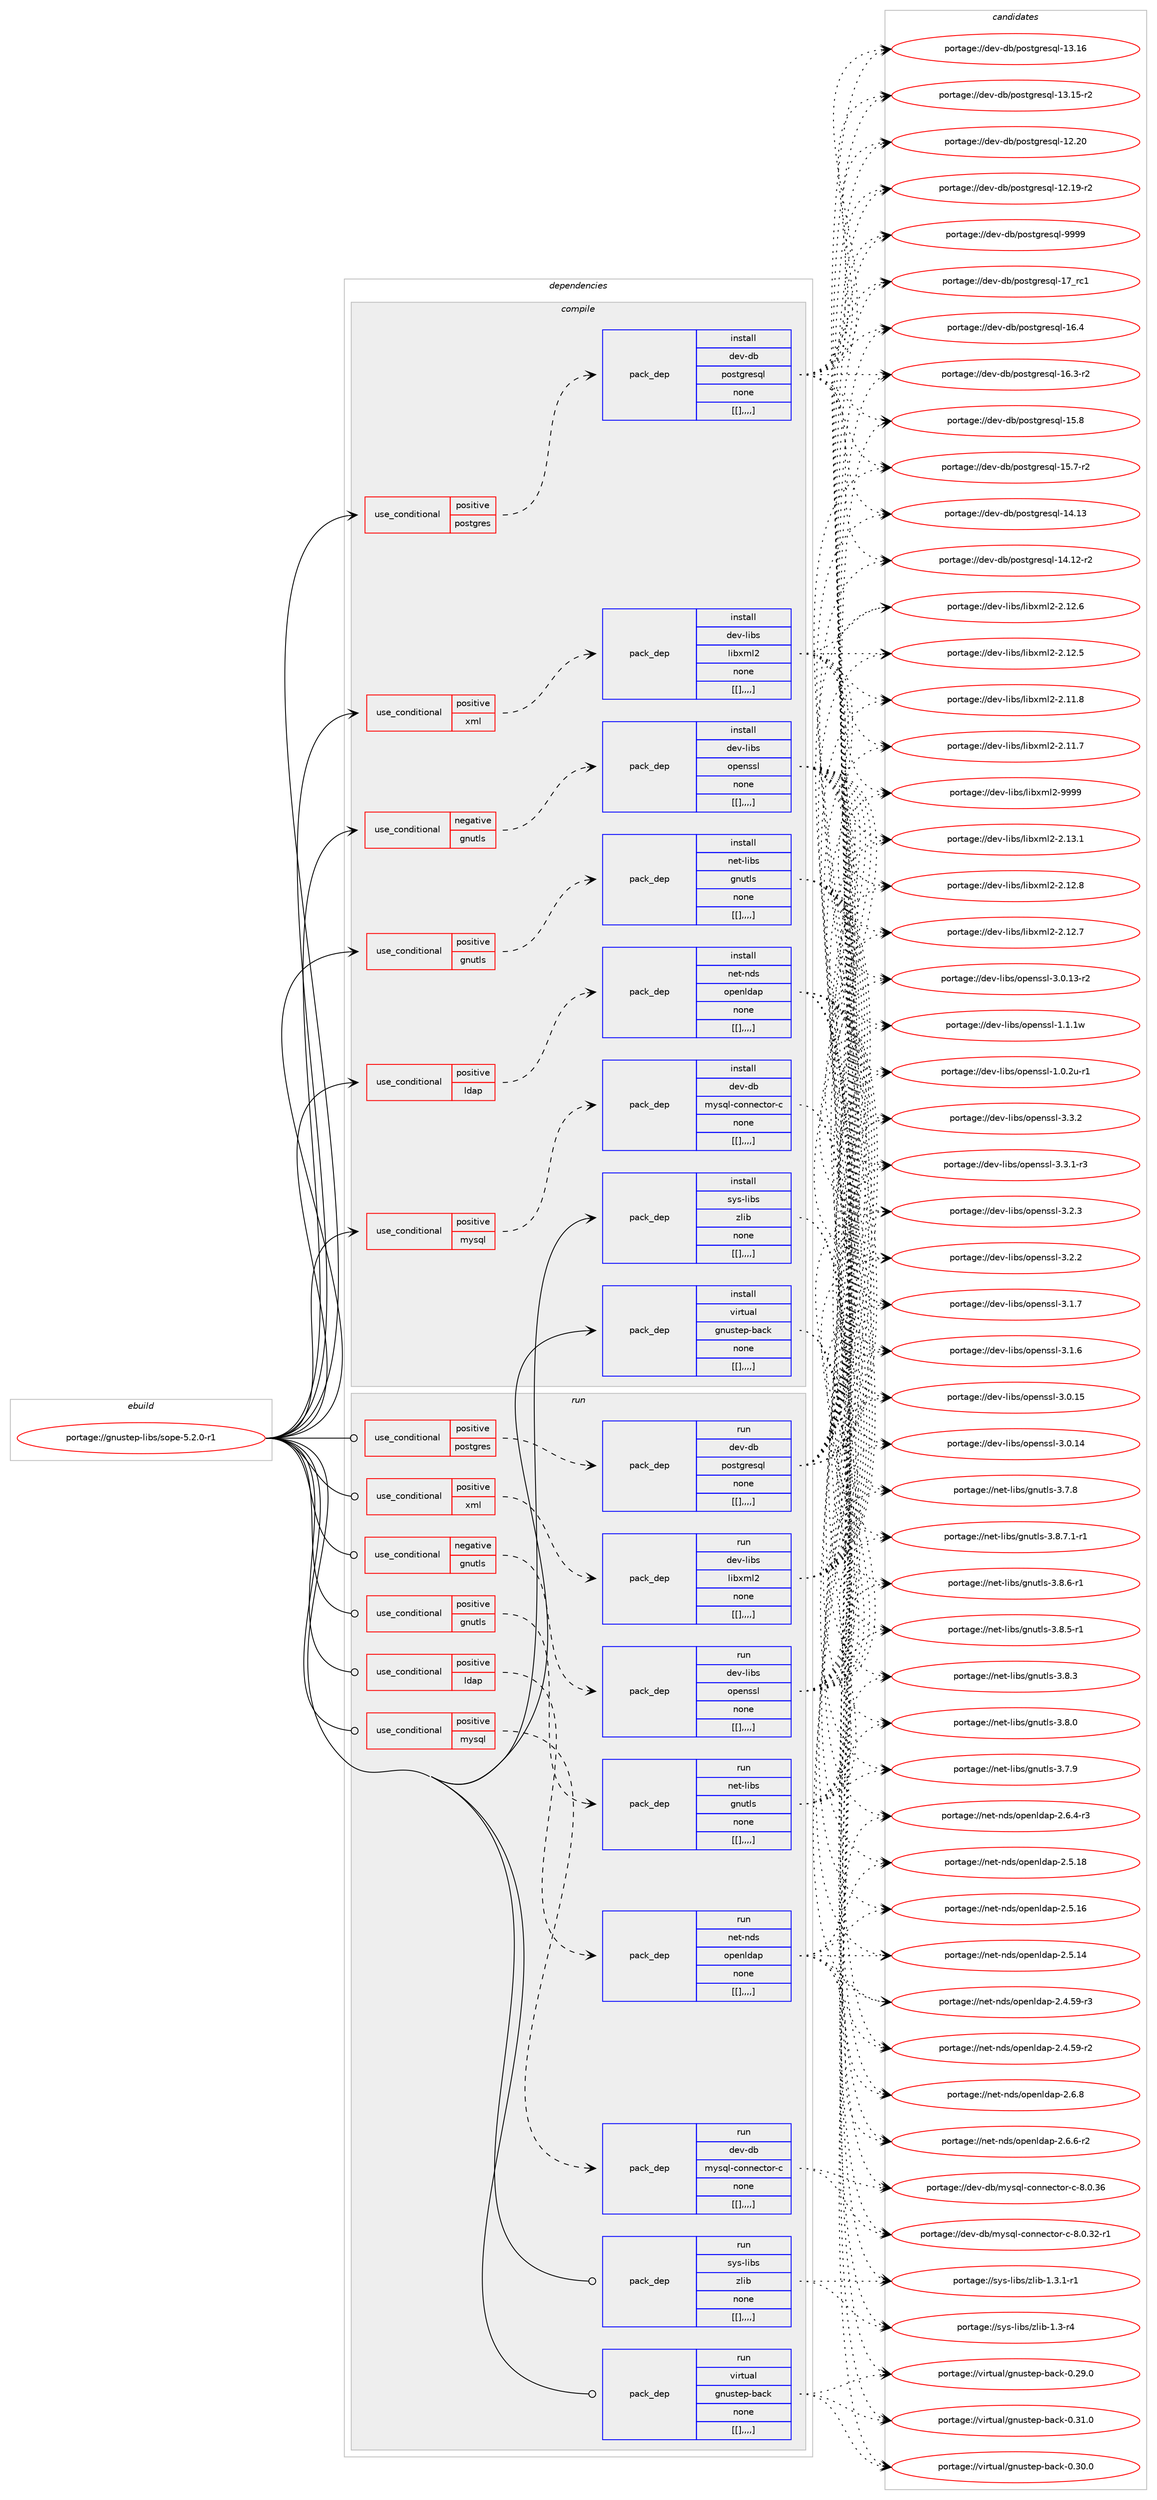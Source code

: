 digraph prolog {

# *************
# Graph options
# *************

newrank=true;
concentrate=true;
compound=true;
graph [rankdir=LR,fontname=Helvetica,fontsize=10,ranksep=1.5];#, ranksep=2.5, nodesep=0.2];
edge  [arrowhead=vee];
node  [fontname=Helvetica,fontsize=10];

# **********
# The ebuild
# **********

subgraph cluster_leftcol {
color=gray;
label=<<i>ebuild</i>>;
id [label="portage://gnustep-libs/sope-5.2.0-r1", color=red, width=4, href="../gnustep-libs/sope-5.2.0-r1.svg"];
}

# ****************
# The dependencies
# ****************

subgraph cluster_midcol {
color=gray;
label=<<i>dependencies</i>>;
subgraph cluster_compile {
fillcolor="#eeeeee";
style=filled;
label=<<i>compile</i>>;
subgraph cond68709 {
dependency247168 [label=<<TABLE BORDER="0" CELLBORDER="1" CELLSPACING="0" CELLPADDING="4"><TR><TD ROWSPAN="3" CELLPADDING="10">use_conditional</TD></TR><TR><TD>negative</TD></TR><TR><TD>gnutls</TD></TR></TABLE>>, shape=none, color=red];
subgraph pack176930 {
dependency247169 [label=<<TABLE BORDER="0" CELLBORDER="1" CELLSPACING="0" CELLPADDING="4" WIDTH="220"><TR><TD ROWSPAN="6" CELLPADDING="30">pack_dep</TD></TR><TR><TD WIDTH="110">install</TD></TR><TR><TD>dev-libs</TD></TR><TR><TD>openssl</TD></TR><TR><TD>none</TD></TR><TR><TD>[[],,,,]</TD></TR></TABLE>>, shape=none, color=blue];
}
dependency247168:e -> dependency247169:w [weight=20,style="dashed",arrowhead="vee"];
}
id:e -> dependency247168:w [weight=20,style="solid",arrowhead="vee"];
subgraph cond68710 {
dependency247170 [label=<<TABLE BORDER="0" CELLBORDER="1" CELLSPACING="0" CELLPADDING="4"><TR><TD ROWSPAN="3" CELLPADDING="10">use_conditional</TD></TR><TR><TD>positive</TD></TR><TR><TD>gnutls</TD></TR></TABLE>>, shape=none, color=red];
subgraph pack176931 {
dependency247171 [label=<<TABLE BORDER="0" CELLBORDER="1" CELLSPACING="0" CELLPADDING="4" WIDTH="220"><TR><TD ROWSPAN="6" CELLPADDING="30">pack_dep</TD></TR><TR><TD WIDTH="110">install</TD></TR><TR><TD>net-libs</TD></TR><TR><TD>gnutls</TD></TR><TR><TD>none</TD></TR><TR><TD>[[],,,,]</TD></TR></TABLE>>, shape=none, color=blue];
}
dependency247170:e -> dependency247171:w [weight=20,style="dashed",arrowhead="vee"];
}
id:e -> dependency247170:w [weight=20,style="solid",arrowhead="vee"];
subgraph cond68711 {
dependency247172 [label=<<TABLE BORDER="0" CELLBORDER="1" CELLSPACING="0" CELLPADDING="4"><TR><TD ROWSPAN="3" CELLPADDING="10">use_conditional</TD></TR><TR><TD>positive</TD></TR><TR><TD>ldap</TD></TR></TABLE>>, shape=none, color=red];
subgraph pack176932 {
dependency247173 [label=<<TABLE BORDER="0" CELLBORDER="1" CELLSPACING="0" CELLPADDING="4" WIDTH="220"><TR><TD ROWSPAN="6" CELLPADDING="30">pack_dep</TD></TR><TR><TD WIDTH="110">install</TD></TR><TR><TD>net-nds</TD></TR><TR><TD>openldap</TD></TR><TR><TD>none</TD></TR><TR><TD>[[],,,,]</TD></TR></TABLE>>, shape=none, color=blue];
}
dependency247172:e -> dependency247173:w [weight=20,style="dashed",arrowhead="vee"];
}
id:e -> dependency247172:w [weight=20,style="solid",arrowhead="vee"];
subgraph cond68712 {
dependency247174 [label=<<TABLE BORDER="0" CELLBORDER="1" CELLSPACING="0" CELLPADDING="4"><TR><TD ROWSPAN="3" CELLPADDING="10">use_conditional</TD></TR><TR><TD>positive</TD></TR><TR><TD>mysql</TD></TR></TABLE>>, shape=none, color=red];
subgraph pack176933 {
dependency247175 [label=<<TABLE BORDER="0" CELLBORDER="1" CELLSPACING="0" CELLPADDING="4" WIDTH="220"><TR><TD ROWSPAN="6" CELLPADDING="30">pack_dep</TD></TR><TR><TD WIDTH="110">install</TD></TR><TR><TD>dev-db</TD></TR><TR><TD>mysql-connector-c</TD></TR><TR><TD>none</TD></TR><TR><TD>[[],,,,]</TD></TR></TABLE>>, shape=none, color=blue];
}
dependency247174:e -> dependency247175:w [weight=20,style="dashed",arrowhead="vee"];
}
id:e -> dependency247174:w [weight=20,style="solid",arrowhead="vee"];
subgraph cond68713 {
dependency247176 [label=<<TABLE BORDER="0" CELLBORDER="1" CELLSPACING="0" CELLPADDING="4"><TR><TD ROWSPAN="3" CELLPADDING="10">use_conditional</TD></TR><TR><TD>positive</TD></TR><TR><TD>postgres</TD></TR></TABLE>>, shape=none, color=red];
subgraph pack176934 {
dependency247177 [label=<<TABLE BORDER="0" CELLBORDER="1" CELLSPACING="0" CELLPADDING="4" WIDTH="220"><TR><TD ROWSPAN="6" CELLPADDING="30">pack_dep</TD></TR><TR><TD WIDTH="110">install</TD></TR><TR><TD>dev-db</TD></TR><TR><TD>postgresql</TD></TR><TR><TD>none</TD></TR><TR><TD>[[],,,,]</TD></TR></TABLE>>, shape=none, color=blue];
}
dependency247176:e -> dependency247177:w [weight=20,style="dashed",arrowhead="vee"];
}
id:e -> dependency247176:w [weight=20,style="solid",arrowhead="vee"];
subgraph cond68714 {
dependency247178 [label=<<TABLE BORDER="0" CELLBORDER="1" CELLSPACING="0" CELLPADDING="4"><TR><TD ROWSPAN="3" CELLPADDING="10">use_conditional</TD></TR><TR><TD>positive</TD></TR><TR><TD>xml</TD></TR></TABLE>>, shape=none, color=red];
subgraph pack176935 {
dependency247179 [label=<<TABLE BORDER="0" CELLBORDER="1" CELLSPACING="0" CELLPADDING="4" WIDTH="220"><TR><TD ROWSPAN="6" CELLPADDING="30">pack_dep</TD></TR><TR><TD WIDTH="110">install</TD></TR><TR><TD>dev-libs</TD></TR><TR><TD>libxml2</TD></TR><TR><TD>none</TD></TR><TR><TD>[[],,,,]</TD></TR></TABLE>>, shape=none, color=blue];
}
dependency247178:e -> dependency247179:w [weight=20,style="dashed",arrowhead="vee"];
}
id:e -> dependency247178:w [weight=20,style="solid",arrowhead="vee"];
subgraph pack176936 {
dependency247180 [label=<<TABLE BORDER="0" CELLBORDER="1" CELLSPACING="0" CELLPADDING="4" WIDTH="220"><TR><TD ROWSPAN="6" CELLPADDING="30">pack_dep</TD></TR><TR><TD WIDTH="110">install</TD></TR><TR><TD>sys-libs</TD></TR><TR><TD>zlib</TD></TR><TR><TD>none</TD></TR><TR><TD>[[],,,,]</TD></TR></TABLE>>, shape=none, color=blue];
}
id:e -> dependency247180:w [weight=20,style="solid",arrowhead="vee"];
subgraph pack176937 {
dependency247181 [label=<<TABLE BORDER="0" CELLBORDER="1" CELLSPACING="0" CELLPADDING="4" WIDTH="220"><TR><TD ROWSPAN="6" CELLPADDING="30">pack_dep</TD></TR><TR><TD WIDTH="110">install</TD></TR><TR><TD>virtual</TD></TR><TR><TD>gnustep-back</TD></TR><TR><TD>none</TD></TR><TR><TD>[[],,,,]</TD></TR></TABLE>>, shape=none, color=blue];
}
id:e -> dependency247181:w [weight=20,style="solid",arrowhead="vee"];
}
subgraph cluster_compileandrun {
fillcolor="#eeeeee";
style=filled;
label=<<i>compile and run</i>>;
}
subgraph cluster_run {
fillcolor="#eeeeee";
style=filled;
label=<<i>run</i>>;
subgraph cond68715 {
dependency247182 [label=<<TABLE BORDER="0" CELLBORDER="1" CELLSPACING="0" CELLPADDING="4"><TR><TD ROWSPAN="3" CELLPADDING="10">use_conditional</TD></TR><TR><TD>negative</TD></TR><TR><TD>gnutls</TD></TR></TABLE>>, shape=none, color=red];
subgraph pack176938 {
dependency247183 [label=<<TABLE BORDER="0" CELLBORDER="1" CELLSPACING="0" CELLPADDING="4" WIDTH="220"><TR><TD ROWSPAN="6" CELLPADDING="30">pack_dep</TD></TR><TR><TD WIDTH="110">run</TD></TR><TR><TD>dev-libs</TD></TR><TR><TD>openssl</TD></TR><TR><TD>none</TD></TR><TR><TD>[[],,,,]</TD></TR></TABLE>>, shape=none, color=blue];
}
dependency247182:e -> dependency247183:w [weight=20,style="dashed",arrowhead="vee"];
}
id:e -> dependency247182:w [weight=20,style="solid",arrowhead="odot"];
subgraph cond68716 {
dependency247184 [label=<<TABLE BORDER="0" CELLBORDER="1" CELLSPACING="0" CELLPADDING="4"><TR><TD ROWSPAN="3" CELLPADDING="10">use_conditional</TD></TR><TR><TD>positive</TD></TR><TR><TD>gnutls</TD></TR></TABLE>>, shape=none, color=red];
subgraph pack176939 {
dependency247185 [label=<<TABLE BORDER="0" CELLBORDER="1" CELLSPACING="0" CELLPADDING="4" WIDTH="220"><TR><TD ROWSPAN="6" CELLPADDING="30">pack_dep</TD></TR><TR><TD WIDTH="110">run</TD></TR><TR><TD>net-libs</TD></TR><TR><TD>gnutls</TD></TR><TR><TD>none</TD></TR><TR><TD>[[],,,,]</TD></TR></TABLE>>, shape=none, color=blue];
}
dependency247184:e -> dependency247185:w [weight=20,style="dashed",arrowhead="vee"];
}
id:e -> dependency247184:w [weight=20,style="solid",arrowhead="odot"];
subgraph cond68717 {
dependency247186 [label=<<TABLE BORDER="0" CELLBORDER="1" CELLSPACING="0" CELLPADDING="4"><TR><TD ROWSPAN="3" CELLPADDING="10">use_conditional</TD></TR><TR><TD>positive</TD></TR><TR><TD>ldap</TD></TR></TABLE>>, shape=none, color=red];
subgraph pack176940 {
dependency247187 [label=<<TABLE BORDER="0" CELLBORDER="1" CELLSPACING="0" CELLPADDING="4" WIDTH="220"><TR><TD ROWSPAN="6" CELLPADDING="30">pack_dep</TD></TR><TR><TD WIDTH="110">run</TD></TR><TR><TD>net-nds</TD></TR><TR><TD>openldap</TD></TR><TR><TD>none</TD></TR><TR><TD>[[],,,,]</TD></TR></TABLE>>, shape=none, color=blue];
}
dependency247186:e -> dependency247187:w [weight=20,style="dashed",arrowhead="vee"];
}
id:e -> dependency247186:w [weight=20,style="solid",arrowhead="odot"];
subgraph cond68718 {
dependency247188 [label=<<TABLE BORDER="0" CELLBORDER="1" CELLSPACING="0" CELLPADDING="4"><TR><TD ROWSPAN="3" CELLPADDING="10">use_conditional</TD></TR><TR><TD>positive</TD></TR><TR><TD>mysql</TD></TR></TABLE>>, shape=none, color=red];
subgraph pack176941 {
dependency247189 [label=<<TABLE BORDER="0" CELLBORDER="1" CELLSPACING="0" CELLPADDING="4" WIDTH="220"><TR><TD ROWSPAN="6" CELLPADDING="30">pack_dep</TD></TR><TR><TD WIDTH="110">run</TD></TR><TR><TD>dev-db</TD></TR><TR><TD>mysql-connector-c</TD></TR><TR><TD>none</TD></TR><TR><TD>[[],,,,]</TD></TR></TABLE>>, shape=none, color=blue];
}
dependency247188:e -> dependency247189:w [weight=20,style="dashed",arrowhead="vee"];
}
id:e -> dependency247188:w [weight=20,style="solid",arrowhead="odot"];
subgraph cond68719 {
dependency247190 [label=<<TABLE BORDER="0" CELLBORDER="1" CELLSPACING="0" CELLPADDING="4"><TR><TD ROWSPAN="3" CELLPADDING="10">use_conditional</TD></TR><TR><TD>positive</TD></TR><TR><TD>postgres</TD></TR></TABLE>>, shape=none, color=red];
subgraph pack176942 {
dependency247191 [label=<<TABLE BORDER="0" CELLBORDER="1" CELLSPACING="0" CELLPADDING="4" WIDTH="220"><TR><TD ROWSPAN="6" CELLPADDING="30">pack_dep</TD></TR><TR><TD WIDTH="110">run</TD></TR><TR><TD>dev-db</TD></TR><TR><TD>postgresql</TD></TR><TR><TD>none</TD></TR><TR><TD>[[],,,,]</TD></TR></TABLE>>, shape=none, color=blue];
}
dependency247190:e -> dependency247191:w [weight=20,style="dashed",arrowhead="vee"];
}
id:e -> dependency247190:w [weight=20,style="solid",arrowhead="odot"];
subgraph cond68720 {
dependency247192 [label=<<TABLE BORDER="0" CELLBORDER="1" CELLSPACING="0" CELLPADDING="4"><TR><TD ROWSPAN="3" CELLPADDING="10">use_conditional</TD></TR><TR><TD>positive</TD></TR><TR><TD>xml</TD></TR></TABLE>>, shape=none, color=red];
subgraph pack176943 {
dependency247193 [label=<<TABLE BORDER="0" CELLBORDER="1" CELLSPACING="0" CELLPADDING="4" WIDTH="220"><TR><TD ROWSPAN="6" CELLPADDING="30">pack_dep</TD></TR><TR><TD WIDTH="110">run</TD></TR><TR><TD>dev-libs</TD></TR><TR><TD>libxml2</TD></TR><TR><TD>none</TD></TR><TR><TD>[[],,,,]</TD></TR></TABLE>>, shape=none, color=blue];
}
dependency247192:e -> dependency247193:w [weight=20,style="dashed",arrowhead="vee"];
}
id:e -> dependency247192:w [weight=20,style="solid",arrowhead="odot"];
subgraph pack176944 {
dependency247194 [label=<<TABLE BORDER="0" CELLBORDER="1" CELLSPACING="0" CELLPADDING="4" WIDTH="220"><TR><TD ROWSPAN="6" CELLPADDING="30">pack_dep</TD></TR><TR><TD WIDTH="110">run</TD></TR><TR><TD>sys-libs</TD></TR><TR><TD>zlib</TD></TR><TR><TD>none</TD></TR><TR><TD>[[],,,,]</TD></TR></TABLE>>, shape=none, color=blue];
}
id:e -> dependency247194:w [weight=20,style="solid",arrowhead="odot"];
subgraph pack176945 {
dependency247195 [label=<<TABLE BORDER="0" CELLBORDER="1" CELLSPACING="0" CELLPADDING="4" WIDTH="220"><TR><TD ROWSPAN="6" CELLPADDING="30">pack_dep</TD></TR><TR><TD WIDTH="110">run</TD></TR><TR><TD>virtual</TD></TR><TR><TD>gnustep-back</TD></TR><TR><TD>none</TD></TR><TR><TD>[[],,,,]</TD></TR></TABLE>>, shape=none, color=blue];
}
id:e -> dependency247195:w [weight=20,style="solid",arrowhead="odot"];
}
}

# **************
# The candidates
# **************

subgraph cluster_choices {
rank=same;
color=gray;
label=<<i>candidates</i>>;

subgraph choice176930 {
color=black;
nodesep=1;
choice100101118451081059811547111112101110115115108455146514650 [label="portage://dev-libs/openssl-3.3.2", color=red, width=4,href="../dev-libs/openssl-3.3.2.svg"];
choice1001011184510810598115471111121011101151151084551465146494511451 [label="portage://dev-libs/openssl-3.3.1-r3", color=red, width=4,href="../dev-libs/openssl-3.3.1-r3.svg"];
choice100101118451081059811547111112101110115115108455146504651 [label="portage://dev-libs/openssl-3.2.3", color=red, width=4,href="../dev-libs/openssl-3.2.3.svg"];
choice100101118451081059811547111112101110115115108455146504650 [label="portage://dev-libs/openssl-3.2.2", color=red, width=4,href="../dev-libs/openssl-3.2.2.svg"];
choice100101118451081059811547111112101110115115108455146494655 [label="portage://dev-libs/openssl-3.1.7", color=red, width=4,href="../dev-libs/openssl-3.1.7.svg"];
choice100101118451081059811547111112101110115115108455146494654 [label="portage://dev-libs/openssl-3.1.6", color=red, width=4,href="../dev-libs/openssl-3.1.6.svg"];
choice10010111845108105981154711111210111011511510845514648464953 [label="portage://dev-libs/openssl-3.0.15", color=red, width=4,href="../dev-libs/openssl-3.0.15.svg"];
choice10010111845108105981154711111210111011511510845514648464952 [label="portage://dev-libs/openssl-3.0.14", color=red, width=4,href="../dev-libs/openssl-3.0.14.svg"];
choice100101118451081059811547111112101110115115108455146484649514511450 [label="portage://dev-libs/openssl-3.0.13-r2", color=red, width=4,href="../dev-libs/openssl-3.0.13-r2.svg"];
choice100101118451081059811547111112101110115115108454946494649119 [label="portage://dev-libs/openssl-1.1.1w", color=red, width=4,href="../dev-libs/openssl-1.1.1w.svg"];
choice1001011184510810598115471111121011101151151084549464846501174511449 [label="portage://dev-libs/openssl-1.0.2u-r1", color=red, width=4,href="../dev-libs/openssl-1.0.2u-r1.svg"];
dependency247169:e -> choice100101118451081059811547111112101110115115108455146514650:w [style=dotted,weight="100"];
dependency247169:e -> choice1001011184510810598115471111121011101151151084551465146494511451:w [style=dotted,weight="100"];
dependency247169:e -> choice100101118451081059811547111112101110115115108455146504651:w [style=dotted,weight="100"];
dependency247169:e -> choice100101118451081059811547111112101110115115108455146504650:w [style=dotted,weight="100"];
dependency247169:e -> choice100101118451081059811547111112101110115115108455146494655:w [style=dotted,weight="100"];
dependency247169:e -> choice100101118451081059811547111112101110115115108455146494654:w [style=dotted,weight="100"];
dependency247169:e -> choice10010111845108105981154711111210111011511510845514648464953:w [style=dotted,weight="100"];
dependency247169:e -> choice10010111845108105981154711111210111011511510845514648464952:w [style=dotted,weight="100"];
dependency247169:e -> choice100101118451081059811547111112101110115115108455146484649514511450:w [style=dotted,weight="100"];
dependency247169:e -> choice100101118451081059811547111112101110115115108454946494649119:w [style=dotted,weight="100"];
dependency247169:e -> choice1001011184510810598115471111121011101151151084549464846501174511449:w [style=dotted,weight="100"];
}
subgraph choice176931 {
color=black;
nodesep=1;
choice11010111645108105981154710311011711610811545514656465546494511449 [label="portage://net-libs/gnutls-3.8.7.1-r1", color=red, width=4,href="../net-libs/gnutls-3.8.7.1-r1.svg"];
choice1101011164510810598115471031101171161081154551465646544511449 [label="portage://net-libs/gnutls-3.8.6-r1", color=red, width=4,href="../net-libs/gnutls-3.8.6-r1.svg"];
choice1101011164510810598115471031101171161081154551465646534511449 [label="portage://net-libs/gnutls-3.8.5-r1", color=red, width=4,href="../net-libs/gnutls-3.8.5-r1.svg"];
choice110101116451081059811547103110117116108115455146564651 [label="portage://net-libs/gnutls-3.8.3", color=red, width=4,href="../net-libs/gnutls-3.8.3.svg"];
choice110101116451081059811547103110117116108115455146564648 [label="portage://net-libs/gnutls-3.8.0", color=red, width=4,href="../net-libs/gnutls-3.8.0.svg"];
choice110101116451081059811547103110117116108115455146554657 [label="portage://net-libs/gnutls-3.7.9", color=red, width=4,href="../net-libs/gnutls-3.7.9.svg"];
choice110101116451081059811547103110117116108115455146554656 [label="portage://net-libs/gnutls-3.7.8", color=red, width=4,href="../net-libs/gnutls-3.7.8.svg"];
dependency247171:e -> choice11010111645108105981154710311011711610811545514656465546494511449:w [style=dotted,weight="100"];
dependency247171:e -> choice1101011164510810598115471031101171161081154551465646544511449:w [style=dotted,weight="100"];
dependency247171:e -> choice1101011164510810598115471031101171161081154551465646534511449:w [style=dotted,weight="100"];
dependency247171:e -> choice110101116451081059811547103110117116108115455146564651:w [style=dotted,weight="100"];
dependency247171:e -> choice110101116451081059811547103110117116108115455146564648:w [style=dotted,weight="100"];
dependency247171:e -> choice110101116451081059811547103110117116108115455146554657:w [style=dotted,weight="100"];
dependency247171:e -> choice110101116451081059811547103110117116108115455146554656:w [style=dotted,weight="100"];
}
subgraph choice176932 {
color=black;
nodesep=1;
choice110101116451101001154711111210111010810097112455046544656 [label="portage://net-nds/openldap-2.6.8", color=red, width=4,href="../net-nds/openldap-2.6.8.svg"];
choice1101011164511010011547111112101110108100971124550465446544511450 [label="portage://net-nds/openldap-2.6.6-r2", color=red, width=4,href="../net-nds/openldap-2.6.6-r2.svg"];
choice1101011164511010011547111112101110108100971124550465446524511451 [label="portage://net-nds/openldap-2.6.4-r3", color=red, width=4,href="../net-nds/openldap-2.6.4-r3.svg"];
choice11010111645110100115471111121011101081009711245504653464956 [label="portage://net-nds/openldap-2.5.18", color=red, width=4,href="../net-nds/openldap-2.5.18.svg"];
choice11010111645110100115471111121011101081009711245504653464954 [label="portage://net-nds/openldap-2.5.16", color=red, width=4,href="../net-nds/openldap-2.5.16.svg"];
choice11010111645110100115471111121011101081009711245504653464952 [label="portage://net-nds/openldap-2.5.14", color=red, width=4,href="../net-nds/openldap-2.5.14.svg"];
choice110101116451101001154711111210111010810097112455046524653574511451 [label="portage://net-nds/openldap-2.4.59-r3", color=red, width=4,href="../net-nds/openldap-2.4.59-r3.svg"];
choice110101116451101001154711111210111010810097112455046524653574511450 [label="portage://net-nds/openldap-2.4.59-r2", color=red, width=4,href="../net-nds/openldap-2.4.59-r2.svg"];
dependency247173:e -> choice110101116451101001154711111210111010810097112455046544656:w [style=dotted,weight="100"];
dependency247173:e -> choice1101011164511010011547111112101110108100971124550465446544511450:w [style=dotted,weight="100"];
dependency247173:e -> choice1101011164511010011547111112101110108100971124550465446524511451:w [style=dotted,weight="100"];
dependency247173:e -> choice11010111645110100115471111121011101081009711245504653464956:w [style=dotted,weight="100"];
dependency247173:e -> choice11010111645110100115471111121011101081009711245504653464954:w [style=dotted,weight="100"];
dependency247173:e -> choice11010111645110100115471111121011101081009711245504653464952:w [style=dotted,weight="100"];
dependency247173:e -> choice110101116451101001154711111210111010810097112455046524653574511451:w [style=dotted,weight="100"];
dependency247173:e -> choice110101116451101001154711111210111010810097112455046524653574511450:w [style=dotted,weight="100"];
}
subgraph choice176933 {
color=black;
nodesep=1;
choice100101118451009847109121115113108459911111011010199116111114459945564648465154 [label="portage://dev-db/mysql-connector-c-8.0.36", color=red, width=4,href="../dev-db/mysql-connector-c-8.0.36.svg"];
choice1001011184510098471091211151131084599111110110101991161111144599455646484651504511449 [label="portage://dev-db/mysql-connector-c-8.0.32-r1", color=red, width=4,href="../dev-db/mysql-connector-c-8.0.32-r1.svg"];
dependency247175:e -> choice100101118451009847109121115113108459911111011010199116111114459945564648465154:w [style=dotted,weight="100"];
dependency247175:e -> choice1001011184510098471091211151131084599111110110101991161111144599455646484651504511449:w [style=dotted,weight="100"];
}
subgraph choice176934 {
color=black;
nodesep=1;
choice1001011184510098471121111151161031141011151131084557575757 [label="portage://dev-db/postgresql-9999", color=red, width=4,href="../dev-db/postgresql-9999.svg"];
choice100101118451009847112111115116103114101115113108454955951149949 [label="portage://dev-db/postgresql-17_rc1", color=red, width=4,href="../dev-db/postgresql-17_rc1.svg"];
choice1001011184510098471121111151161031141011151131084549544652 [label="portage://dev-db/postgresql-16.4", color=red, width=4,href="../dev-db/postgresql-16.4.svg"];
choice10010111845100984711211111511610311410111511310845495446514511450 [label="portage://dev-db/postgresql-16.3-r2", color=red, width=4,href="../dev-db/postgresql-16.3-r2.svg"];
choice1001011184510098471121111151161031141011151131084549534656 [label="portage://dev-db/postgresql-15.8", color=red, width=4,href="../dev-db/postgresql-15.8.svg"];
choice10010111845100984711211111511610311410111511310845495346554511450 [label="portage://dev-db/postgresql-15.7-r2", color=red, width=4,href="../dev-db/postgresql-15.7-r2.svg"];
choice100101118451009847112111115116103114101115113108454952464951 [label="portage://dev-db/postgresql-14.13", color=red, width=4,href="../dev-db/postgresql-14.13.svg"];
choice1001011184510098471121111151161031141011151131084549524649504511450 [label="portage://dev-db/postgresql-14.12-r2", color=red, width=4,href="../dev-db/postgresql-14.12-r2.svg"];
choice100101118451009847112111115116103114101115113108454951464954 [label="portage://dev-db/postgresql-13.16", color=red, width=4,href="../dev-db/postgresql-13.16.svg"];
choice1001011184510098471121111151161031141011151131084549514649534511450 [label="portage://dev-db/postgresql-13.15-r2", color=red, width=4,href="../dev-db/postgresql-13.15-r2.svg"];
choice100101118451009847112111115116103114101115113108454950465048 [label="portage://dev-db/postgresql-12.20", color=red, width=4,href="../dev-db/postgresql-12.20.svg"];
choice1001011184510098471121111151161031141011151131084549504649574511450 [label="portage://dev-db/postgresql-12.19-r2", color=red, width=4,href="../dev-db/postgresql-12.19-r2.svg"];
dependency247177:e -> choice1001011184510098471121111151161031141011151131084557575757:w [style=dotted,weight="100"];
dependency247177:e -> choice100101118451009847112111115116103114101115113108454955951149949:w [style=dotted,weight="100"];
dependency247177:e -> choice1001011184510098471121111151161031141011151131084549544652:w [style=dotted,weight="100"];
dependency247177:e -> choice10010111845100984711211111511610311410111511310845495446514511450:w [style=dotted,weight="100"];
dependency247177:e -> choice1001011184510098471121111151161031141011151131084549534656:w [style=dotted,weight="100"];
dependency247177:e -> choice10010111845100984711211111511610311410111511310845495346554511450:w [style=dotted,weight="100"];
dependency247177:e -> choice100101118451009847112111115116103114101115113108454952464951:w [style=dotted,weight="100"];
dependency247177:e -> choice1001011184510098471121111151161031141011151131084549524649504511450:w [style=dotted,weight="100"];
dependency247177:e -> choice100101118451009847112111115116103114101115113108454951464954:w [style=dotted,weight="100"];
dependency247177:e -> choice1001011184510098471121111151161031141011151131084549514649534511450:w [style=dotted,weight="100"];
dependency247177:e -> choice100101118451009847112111115116103114101115113108454950465048:w [style=dotted,weight="100"];
dependency247177:e -> choice1001011184510098471121111151161031141011151131084549504649574511450:w [style=dotted,weight="100"];
}
subgraph choice176935 {
color=black;
nodesep=1;
choice10010111845108105981154710810598120109108504557575757 [label="portage://dev-libs/libxml2-9999", color=red, width=4,href="../dev-libs/libxml2-9999.svg"];
choice100101118451081059811547108105981201091085045504649514649 [label="portage://dev-libs/libxml2-2.13.1", color=red, width=4,href="../dev-libs/libxml2-2.13.1.svg"];
choice100101118451081059811547108105981201091085045504649504656 [label="portage://dev-libs/libxml2-2.12.8", color=red, width=4,href="../dev-libs/libxml2-2.12.8.svg"];
choice100101118451081059811547108105981201091085045504649504655 [label="portage://dev-libs/libxml2-2.12.7", color=red, width=4,href="../dev-libs/libxml2-2.12.7.svg"];
choice100101118451081059811547108105981201091085045504649504654 [label="portage://dev-libs/libxml2-2.12.6", color=red, width=4,href="../dev-libs/libxml2-2.12.6.svg"];
choice100101118451081059811547108105981201091085045504649504653 [label="portage://dev-libs/libxml2-2.12.5", color=red, width=4,href="../dev-libs/libxml2-2.12.5.svg"];
choice100101118451081059811547108105981201091085045504649494656 [label="portage://dev-libs/libxml2-2.11.8", color=red, width=4,href="../dev-libs/libxml2-2.11.8.svg"];
choice100101118451081059811547108105981201091085045504649494655 [label="portage://dev-libs/libxml2-2.11.7", color=red, width=4,href="../dev-libs/libxml2-2.11.7.svg"];
dependency247179:e -> choice10010111845108105981154710810598120109108504557575757:w [style=dotted,weight="100"];
dependency247179:e -> choice100101118451081059811547108105981201091085045504649514649:w [style=dotted,weight="100"];
dependency247179:e -> choice100101118451081059811547108105981201091085045504649504656:w [style=dotted,weight="100"];
dependency247179:e -> choice100101118451081059811547108105981201091085045504649504655:w [style=dotted,weight="100"];
dependency247179:e -> choice100101118451081059811547108105981201091085045504649504654:w [style=dotted,weight="100"];
dependency247179:e -> choice100101118451081059811547108105981201091085045504649504653:w [style=dotted,weight="100"];
dependency247179:e -> choice100101118451081059811547108105981201091085045504649494656:w [style=dotted,weight="100"];
dependency247179:e -> choice100101118451081059811547108105981201091085045504649494655:w [style=dotted,weight="100"];
}
subgraph choice176936 {
color=black;
nodesep=1;
choice115121115451081059811547122108105984549465146494511449 [label="portage://sys-libs/zlib-1.3.1-r1", color=red, width=4,href="../sys-libs/zlib-1.3.1-r1.svg"];
choice11512111545108105981154712210810598454946514511452 [label="portage://sys-libs/zlib-1.3-r4", color=red, width=4,href="../sys-libs/zlib-1.3-r4.svg"];
dependency247180:e -> choice115121115451081059811547122108105984549465146494511449:w [style=dotted,weight="100"];
dependency247180:e -> choice11512111545108105981154712210810598454946514511452:w [style=dotted,weight="100"];
}
subgraph choice176937 {
color=black;
nodesep=1;
choice11810511411611797108471031101171151161011124598979910745484651494648 [label="portage://virtual/gnustep-back-0.31.0", color=red, width=4,href="../virtual/gnustep-back-0.31.0.svg"];
choice11810511411611797108471031101171151161011124598979910745484651484648 [label="portage://virtual/gnustep-back-0.30.0", color=red, width=4,href="../virtual/gnustep-back-0.30.0.svg"];
choice11810511411611797108471031101171151161011124598979910745484650574648 [label="portage://virtual/gnustep-back-0.29.0", color=red, width=4,href="../virtual/gnustep-back-0.29.0.svg"];
dependency247181:e -> choice11810511411611797108471031101171151161011124598979910745484651494648:w [style=dotted,weight="100"];
dependency247181:e -> choice11810511411611797108471031101171151161011124598979910745484651484648:w [style=dotted,weight="100"];
dependency247181:e -> choice11810511411611797108471031101171151161011124598979910745484650574648:w [style=dotted,weight="100"];
}
subgraph choice176938 {
color=black;
nodesep=1;
choice100101118451081059811547111112101110115115108455146514650 [label="portage://dev-libs/openssl-3.3.2", color=red, width=4,href="../dev-libs/openssl-3.3.2.svg"];
choice1001011184510810598115471111121011101151151084551465146494511451 [label="portage://dev-libs/openssl-3.3.1-r3", color=red, width=4,href="../dev-libs/openssl-3.3.1-r3.svg"];
choice100101118451081059811547111112101110115115108455146504651 [label="portage://dev-libs/openssl-3.2.3", color=red, width=4,href="../dev-libs/openssl-3.2.3.svg"];
choice100101118451081059811547111112101110115115108455146504650 [label="portage://dev-libs/openssl-3.2.2", color=red, width=4,href="../dev-libs/openssl-3.2.2.svg"];
choice100101118451081059811547111112101110115115108455146494655 [label="portage://dev-libs/openssl-3.1.7", color=red, width=4,href="../dev-libs/openssl-3.1.7.svg"];
choice100101118451081059811547111112101110115115108455146494654 [label="portage://dev-libs/openssl-3.1.6", color=red, width=4,href="../dev-libs/openssl-3.1.6.svg"];
choice10010111845108105981154711111210111011511510845514648464953 [label="portage://dev-libs/openssl-3.0.15", color=red, width=4,href="../dev-libs/openssl-3.0.15.svg"];
choice10010111845108105981154711111210111011511510845514648464952 [label="portage://dev-libs/openssl-3.0.14", color=red, width=4,href="../dev-libs/openssl-3.0.14.svg"];
choice100101118451081059811547111112101110115115108455146484649514511450 [label="portage://dev-libs/openssl-3.0.13-r2", color=red, width=4,href="../dev-libs/openssl-3.0.13-r2.svg"];
choice100101118451081059811547111112101110115115108454946494649119 [label="portage://dev-libs/openssl-1.1.1w", color=red, width=4,href="../dev-libs/openssl-1.1.1w.svg"];
choice1001011184510810598115471111121011101151151084549464846501174511449 [label="portage://dev-libs/openssl-1.0.2u-r1", color=red, width=4,href="../dev-libs/openssl-1.0.2u-r1.svg"];
dependency247183:e -> choice100101118451081059811547111112101110115115108455146514650:w [style=dotted,weight="100"];
dependency247183:e -> choice1001011184510810598115471111121011101151151084551465146494511451:w [style=dotted,weight="100"];
dependency247183:e -> choice100101118451081059811547111112101110115115108455146504651:w [style=dotted,weight="100"];
dependency247183:e -> choice100101118451081059811547111112101110115115108455146504650:w [style=dotted,weight="100"];
dependency247183:e -> choice100101118451081059811547111112101110115115108455146494655:w [style=dotted,weight="100"];
dependency247183:e -> choice100101118451081059811547111112101110115115108455146494654:w [style=dotted,weight="100"];
dependency247183:e -> choice10010111845108105981154711111210111011511510845514648464953:w [style=dotted,weight="100"];
dependency247183:e -> choice10010111845108105981154711111210111011511510845514648464952:w [style=dotted,weight="100"];
dependency247183:e -> choice100101118451081059811547111112101110115115108455146484649514511450:w [style=dotted,weight="100"];
dependency247183:e -> choice100101118451081059811547111112101110115115108454946494649119:w [style=dotted,weight="100"];
dependency247183:e -> choice1001011184510810598115471111121011101151151084549464846501174511449:w [style=dotted,weight="100"];
}
subgraph choice176939 {
color=black;
nodesep=1;
choice11010111645108105981154710311011711610811545514656465546494511449 [label="portage://net-libs/gnutls-3.8.7.1-r1", color=red, width=4,href="../net-libs/gnutls-3.8.7.1-r1.svg"];
choice1101011164510810598115471031101171161081154551465646544511449 [label="portage://net-libs/gnutls-3.8.6-r1", color=red, width=4,href="../net-libs/gnutls-3.8.6-r1.svg"];
choice1101011164510810598115471031101171161081154551465646534511449 [label="portage://net-libs/gnutls-3.8.5-r1", color=red, width=4,href="../net-libs/gnutls-3.8.5-r1.svg"];
choice110101116451081059811547103110117116108115455146564651 [label="portage://net-libs/gnutls-3.8.3", color=red, width=4,href="../net-libs/gnutls-3.8.3.svg"];
choice110101116451081059811547103110117116108115455146564648 [label="portage://net-libs/gnutls-3.8.0", color=red, width=4,href="../net-libs/gnutls-3.8.0.svg"];
choice110101116451081059811547103110117116108115455146554657 [label="portage://net-libs/gnutls-3.7.9", color=red, width=4,href="../net-libs/gnutls-3.7.9.svg"];
choice110101116451081059811547103110117116108115455146554656 [label="portage://net-libs/gnutls-3.7.8", color=red, width=4,href="../net-libs/gnutls-3.7.8.svg"];
dependency247185:e -> choice11010111645108105981154710311011711610811545514656465546494511449:w [style=dotted,weight="100"];
dependency247185:e -> choice1101011164510810598115471031101171161081154551465646544511449:w [style=dotted,weight="100"];
dependency247185:e -> choice1101011164510810598115471031101171161081154551465646534511449:w [style=dotted,weight="100"];
dependency247185:e -> choice110101116451081059811547103110117116108115455146564651:w [style=dotted,weight="100"];
dependency247185:e -> choice110101116451081059811547103110117116108115455146564648:w [style=dotted,weight="100"];
dependency247185:e -> choice110101116451081059811547103110117116108115455146554657:w [style=dotted,weight="100"];
dependency247185:e -> choice110101116451081059811547103110117116108115455146554656:w [style=dotted,weight="100"];
}
subgraph choice176940 {
color=black;
nodesep=1;
choice110101116451101001154711111210111010810097112455046544656 [label="portage://net-nds/openldap-2.6.8", color=red, width=4,href="../net-nds/openldap-2.6.8.svg"];
choice1101011164511010011547111112101110108100971124550465446544511450 [label="portage://net-nds/openldap-2.6.6-r2", color=red, width=4,href="../net-nds/openldap-2.6.6-r2.svg"];
choice1101011164511010011547111112101110108100971124550465446524511451 [label="portage://net-nds/openldap-2.6.4-r3", color=red, width=4,href="../net-nds/openldap-2.6.4-r3.svg"];
choice11010111645110100115471111121011101081009711245504653464956 [label="portage://net-nds/openldap-2.5.18", color=red, width=4,href="../net-nds/openldap-2.5.18.svg"];
choice11010111645110100115471111121011101081009711245504653464954 [label="portage://net-nds/openldap-2.5.16", color=red, width=4,href="../net-nds/openldap-2.5.16.svg"];
choice11010111645110100115471111121011101081009711245504653464952 [label="portage://net-nds/openldap-2.5.14", color=red, width=4,href="../net-nds/openldap-2.5.14.svg"];
choice110101116451101001154711111210111010810097112455046524653574511451 [label="portage://net-nds/openldap-2.4.59-r3", color=red, width=4,href="../net-nds/openldap-2.4.59-r3.svg"];
choice110101116451101001154711111210111010810097112455046524653574511450 [label="portage://net-nds/openldap-2.4.59-r2", color=red, width=4,href="../net-nds/openldap-2.4.59-r2.svg"];
dependency247187:e -> choice110101116451101001154711111210111010810097112455046544656:w [style=dotted,weight="100"];
dependency247187:e -> choice1101011164511010011547111112101110108100971124550465446544511450:w [style=dotted,weight="100"];
dependency247187:e -> choice1101011164511010011547111112101110108100971124550465446524511451:w [style=dotted,weight="100"];
dependency247187:e -> choice11010111645110100115471111121011101081009711245504653464956:w [style=dotted,weight="100"];
dependency247187:e -> choice11010111645110100115471111121011101081009711245504653464954:w [style=dotted,weight="100"];
dependency247187:e -> choice11010111645110100115471111121011101081009711245504653464952:w [style=dotted,weight="100"];
dependency247187:e -> choice110101116451101001154711111210111010810097112455046524653574511451:w [style=dotted,weight="100"];
dependency247187:e -> choice110101116451101001154711111210111010810097112455046524653574511450:w [style=dotted,weight="100"];
}
subgraph choice176941 {
color=black;
nodesep=1;
choice100101118451009847109121115113108459911111011010199116111114459945564648465154 [label="portage://dev-db/mysql-connector-c-8.0.36", color=red, width=4,href="../dev-db/mysql-connector-c-8.0.36.svg"];
choice1001011184510098471091211151131084599111110110101991161111144599455646484651504511449 [label="portage://dev-db/mysql-connector-c-8.0.32-r1", color=red, width=4,href="../dev-db/mysql-connector-c-8.0.32-r1.svg"];
dependency247189:e -> choice100101118451009847109121115113108459911111011010199116111114459945564648465154:w [style=dotted,weight="100"];
dependency247189:e -> choice1001011184510098471091211151131084599111110110101991161111144599455646484651504511449:w [style=dotted,weight="100"];
}
subgraph choice176942 {
color=black;
nodesep=1;
choice1001011184510098471121111151161031141011151131084557575757 [label="portage://dev-db/postgresql-9999", color=red, width=4,href="../dev-db/postgresql-9999.svg"];
choice100101118451009847112111115116103114101115113108454955951149949 [label="portage://dev-db/postgresql-17_rc1", color=red, width=4,href="../dev-db/postgresql-17_rc1.svg"];
choice1001011184510098471121111151161031141011151131084549544652 [label="portage://dev-db/postgresql-16.4", color=red, width=4,href="../dev-db/postgresql-16.4.svg"];
choice10010111845100984711211111511610311410111511310845495446514511450 [label="portage://dev-db/postgresql-16.3-r2", color=red, width=4,href="../dev-db/postgresql-16.3-r2.svg"];
choice1001011184510098471121111151161031141011151131084549534656 [label="portage://dev-db/postgresql-15.8", color=red, width=4,href="../dev-db/postgresql-15.8.svg"];
choice10010111845100984711211111511610311410111511310845495346554511450 [label="portage://dev-db/postgresql-15.7-r2", color=red, width=4,href="../dev-db/postgresql-15.7-r2.svg"];
choice100101118451009847112111115116103114101115113108454952464951 [label="portage://dev-db/postgresql-14.13", color=red, width=4,href="../dev-db/postgresql-14.13.svg"];
choice1001011184510098471121111151161031141011151131084549524649504511450 [label="portage://dev-db/postgresql-14.12-r2", color=red, width=4,href="../dev-db/postgresql-14.12-r2.svg"];
choice100101118451009847112111115116103114101115113108454951464954 [label="portage://dev-db/postgresql-13.16", color=red, width=4,href="../dev-db/postgresql-13.16.svg"];
choice1001011184510098471121111151161031141011151131084549514649534511450 [label="portage://dev-db/postgresql-13.15-r2", color=red, width=4,href="../dev-db/postgresql-13.15-r2.svg"];
choice100101118451009847112111115116103114101115113108454950465048 [label="portage://dev-db/postgresql-12.20", color=red, width=4,href="../dev-db/postgresql-12.20.svg"];
choice1001011184510098471121111151161031141011151131084549504649574511450 [label="portage://dev-db/postgresql-12.19-r2", color=red, width=4,href="../dev-db/postgresql-12.19-r2.svg"];
dependency247191:e -> choice1001011184510098471121111151161031141011151131084557575757:w [style=dotted,weight="100"];
dependency247191:e -> choice100101118451009847112111115116103114101115113108454955951149949:w [style=dotted,weight="100"];
dependency247191:e -> choice1001011184510098471121111151161031141011151131084549544652:w [style=dotted,weight="100"];
dependency247191:e -> choice10010111845100984711211111511610311410111511310845495446514511450:w [style=dotted,weight="100"];
dependency247191:e -> choice1001011184510098471121111151161031141011151131084549534656:w [style=dotted,weight="100"];
dependency247191:e -> choice10010111845100984711211111511610311410111511310845495346554511450:w [style=dotted,weight="100"];
dependency247191:e -> choice100101118451009847112111115116103114101115113108454952464951:w [style=dotted,weight="100"];
dependency247191:e -> choice1001011184510098471121111151161031141011151131084549524649504511450:w [style=dotted,weight="100"];
dependency247191:e -> choice100101118451009847112111115116103114101115113108454951464954:w [style=dotted,weight="100"];
dependency247191:e -> choice1001011184510098471121111151161031141011151131084549514649534511450:w [style=dotted,weight="100"];
dependency247191:e -> choice100101118451009847112111115116103114101115113108454950465048:w [style=dotted,weight="100"];
dependency247191:e -> choice1001011184510098471121111151161031141011151131084549504649574511450:w [style=dotted,weight="100"];
}
subgraph choice176943 {
color=black;
nodesep=1;
choice10010111845108105981154710810598120109108504557575757 [label="portage://dev-libs/libxml2-9999", color=red, width=4,href="../dev-libs/libxml2-9999.svg"];
choice100101118451081059811547108105981201091085045504649514649 [label="portage://dev-libs/libxml2-2.13.1", color=red, width=4,href="../dev-libs/libxml2-2.13.1.svg"];
choice100101118451081059811547108105981201091085045504649504656 [label="portage://dev-libs/libxml2-2.12.8", color=red, width=4,href="../dev-libs/libxml2-2.12.8.svg"];
choice100101118451081059811547108105981201091085045504649504655 [label="portage://dev-libs/libxml2-2.12.7", color=red, width=4,href="../dev-libs/libxml2-2.12.7.svg"];
choice100101118451081059811547108105981201091085045504649504654 [label="portage://dev-libs/libxml2-2.12.6", color=red, width=4,href="../dev-libs/libxml2-2.12.6.svg"];
choice100101118451081059811547108105981201091085045504649504653 [label="portage://dev-libs/libxml2-2.12.5", color=red, width=4,href="../dev-libs/libxml2-2.12.5.svg"];
choice100101118451081059811547108105981201091085045504649494656 [label="portage://dev-libs/libxml2-2.11.8", color=red, width=4,href="../dev-libs/libxml2-2.11.8.svg"];
choice100101118451081059811547108105981201091085045504649494655 [label="portage://dev-libs/libxml2-2.11.7", color=red, width=4,href="../dev-libs/libxml2-2.11.7.svg"];
dependency247193:e -> choice10010111845108105981154710810598120109108504557575757:w [style=dotted,weight="100"];
dependency247193:e -> choice100101118451081059811547108105981201091085045504649514649:w [style=dotted,weight="100"];
dependency247193:e -> choice100101118451081059811547108105981201091085045504649504656:w [style=dotted,weight="100"];
dependency247193:e -> choice100101118451081059811547108105981201091085045504649504655:w [style=dotted,weight="100"];
dependency247193:e -> choice100101118451081059811547108105981201091085045504649504654:w [style=dotted,weight="100"];
dependency247193:e -> choice100101118451081059811547108105981201091085045504649504653:w [style=dotted,weight="100"];
dependency247193:e -> choice100101118451081059811547108105981201091085045504649494656:w [style=dotted,weight="100"];
dependency247193:e -> choice100101118451081059811547108105981201091085045504649494655:w [style=dotted,weight="100"];
}
subgraph choice176944 {
color=black;
nodesep=1;
choice115121115451081059811547122108105984549465146494511449 [label="portage://sys-libs/zlib-1.3.1-r1", color=red, width=4,href="../sys-libs/zlib-1.3.1-r1.svg"];
choice11512111545108105981154712210810598454946514511452 [label="portage://sys-libs/zlib-1.3-r4", color=red, width=4,href="../sys-libs/zlib-1.3-r4.svg"];
dependency247194:e -> choice115121115451081059811547122108105984549465146494511449:w [style=dotted,weight="100"];
dependency247194:e -> choice11512111545108105981154712210810598454946514511452:w [style=dotted,weight="100"];
}
subgraph choice176945 {
color=black;
nodesep=1;
choice11810511411611797108471031101171151161011124598979910745484651494648 [label="portage://virtual/gnustep-back-0.31.0", color=red, width=4,href="../virtual/gnustep-back-0.31.0.svg"];
choice11810511411611797108471031101171151161011124598979910745484651484648 [label="portage://virtual/gnustep-back-0.30.0", color=red, width=4,href="../virtual/gnustep-back-0.30.0.svg"];
choice11810511411611797108471031101171151161011124598979910745484650574648 [label="portage://virtual/gnustep-back-0.29.0", color=red, width=4,href="../virtual/gnustep-back-0.29.0.svg"];
dependency247195:e -> choice11810511411611797108471031101171151161011124598979910745484651494648:w [style=dotted,weight="100"];
dependency247195:e -> choice11810511411611797108471031101171151161011124598979910745484651484648:w [style=dotted,weight="100"];
dependency247195:e -> choice11810511411611797108471031101171151161011124598979910745484650574648:w [style=dotted,weight="100"];
}
}

}
